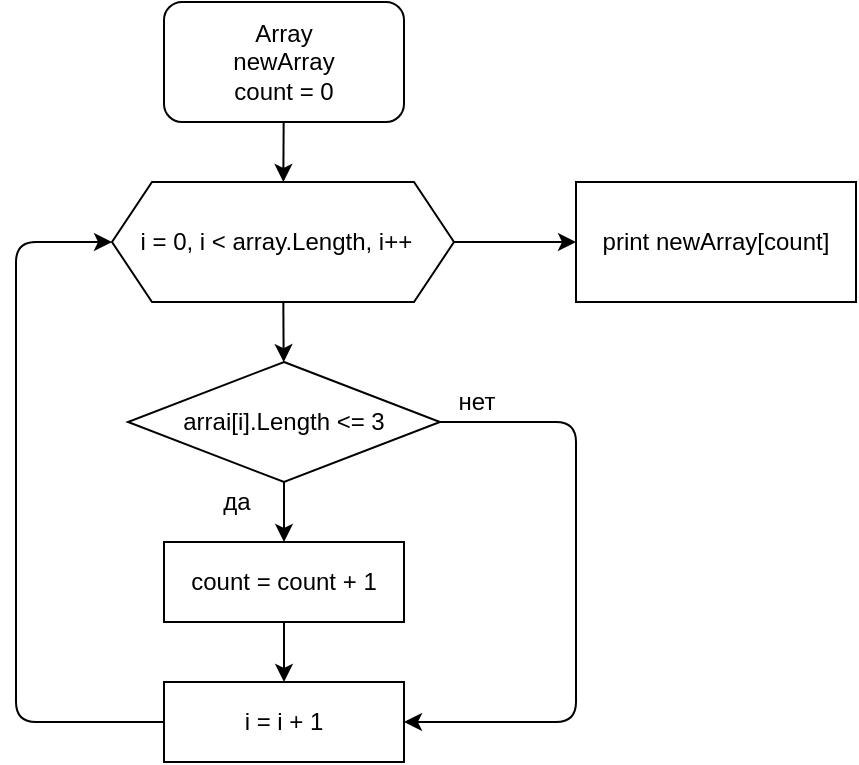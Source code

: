 <mxfile>
    <diagram id="Ssvc2NG4BNiwRD40JV2o" name="Страница 1">
        <mxGraphModel dx="820" dy="461" grid="1" gridSize="10" guides="1" tooltips="1" connect="1" arrows="1" fold="1" page="1" pageScale="1" pageWidth="827" pageHeight="1169" math="0" shadow="0">
            <root>
                <mxCell id="0"/>
                <mxCell id="1" parent="0"/>
                <mxCell id="3" value="" style="edgeStyle=none;html=1;" edge="1" parent="1" source="4" target="7">
                    <mxGeometry relative="1" as="geometry"/>
                </mxCell>
                <mxCell id="4" value="Array&lt;br&gt;newArray&lt;br&gt;count = 0" style="rounded=1;whiteSpace=wrap;html=1;" vertex="1" parent="1">
                    <mxGeometry x="354" y="20" width="120" height="60" as="geometry"/>
                </mxCell>
                <mxCell id="5" value="" style="edgeStyle=none;html=1;" edge="1" parent="1" source="7" target="10">
                    <mxGeometry relative="1" as="geometry"/>
                </mxCell>
                <mxCell id="6" value="" style="edgeStyle=none;html=1;" edge="1" parent="1" source="7" target="17">
                    <mxGeometry relative="1" as="geometry"/>
                </mxCell>
                <mxCell id="7" value="i = 0, i &amp;lt; array.Length, i++&amp;nbsp;&amp;nbsp;" style="shape=hexagon;perimeter=hexagonPerimeter2;whiteSpace=wrap;html=1;fixedSize=1;" vertex="1" parent="1">
                    <mxGeometry x="328" y="110" width="171" height="60" as="geometry"/>
                </mxCell>
                <mxCell id="8" value="" style="edgeStyle=none;html=1;" edge="1" parent="1" source="10" target="12">
                    <mxGeometry relative="1" as="geometry"/>
                </mxCell>
                <mxCell id="9" value="" style="edgeStyle=none;html=1;exitX=1;exitY=0.5;exitDx=0;exitDy=0;entryX=1;entryY=0.5;entryDx=0;entryDy=0;" edge="1" parent="1" source="10" target="14">
                    <mxGeometry relative="1" as="geometry">
                        <mxPoint x="560" y="380" as="targetPoint"/>
                        <Array as="points">
                            <mxPoint x="560" y="230"/>
                            <mxPoint x="560" y="380"/>
                        </Array>
                    </mxGeometry>
                </mxCell>
                <mxCell id="10" value="arrai[i].Length &amp;lt;= 3" style="rhombus;whiteSpace=wrap;html=1;" vertex="1" parent="1">
                    <mxGeometry x="336" y="200" width="156" height="60" as="geometry"/>
                </mxCell>
                <mxCell id="11" value="" style="edgeStyle=none;html=1;" edge="1" parent="1" source="12" target="14">
                    <mxGeometry relative="1" as="geometry"/>
                </mxCell>
                <mxCell id="12" value="count = count + 1" style="rounded=0;whiteSpace=wrap;html=1;" vertex="1" parent="1">
                    <mxGeometry x="354" y="290" width="120" height="40" as="geometry"/>
                </mxCell>
                <mxCell id="13" value="" style="edgeStyle=none;html=1;entryX=0;entryY=0.5;entryDx=0;entryDy=0;" edge="1" parent="1" source="14" target="7">
                    <mxGeometry relative="1" as="geometry">
                        <mxPoint x="254" y="380" as="targetPoint"/>
                        <Array as="points">
                            <mxPoint x="280" y="380"/>
                            <mxPoint x="280" y="140"/>
                        </Array>
                    </mxGeometry>
                </mxCell>
                <mxCell id="14" value="i = i + 1" style="rounded=0;whiteSpace=wrap;html=1;" vertex="1" parent="1">
                    <mxGeometry x="354" y="360" width="120" height="40" as="geometry"/>
                </mxCell>
                <mxCell id="15" value="да" style="text;html=1;align=center;verticalAlign=middle;resizable=0;points=[];autosize=1;strokeColor=none;fillColor=none;" vertex="1" parent="1">
                    <mxGeometry x="375" y="260" width="30" height="20" as="geometry"/>
                </mxCell>
                <mxCell id="16" value="нет" style="text;html=1;align=center;verticalAlign=middle;resizable=0;points=[];autosize=1;strokeColor=none;fillColor=none;" vertex="1" parent="1">
                    <mxGeometry x="495" y="210" width="30" height="20" as="geometry"/>
                </mxCell>
                <mxCell id="17" value="print newArray[count]" style="rounded=0;whiteSpace=wrap;html=1;" vertex="1" parent="1">
                    <mxGeometry x="560" y="110" width="140" height="60" as="geometry"/>
                </mxCell>
            </root>
        </mxGraphModel>
    </diagram>
</mxfile>